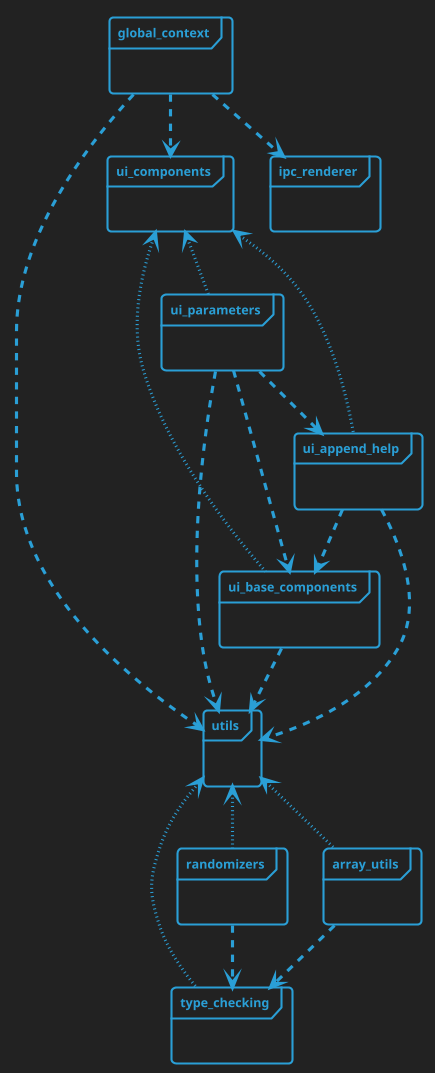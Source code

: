 'MIT License - Copyright (c) 2020-2021 Picorims

@startuml "modules
!theme cyborg-outline
skinparam BackgroundColor #222222
skinparam PackageStyle frame

'package: dotted = export, otherwise = import

package "global_context" {}
global_context ..> utils
global_context ..> ui_components
global_context ..> ipc_renderer

package "ipc_renderer" {}

package "ui_components" {}
ui_components <.[dotted]. ui_base_components
ui_components <.[dotted]. ui_parameters
ui_components <.[dotted]. ui_append_help

package "ui_base_components" {}
ui_base_components ..> utils

package "ui_parameters" {}
ui_parameters ..> utils
ui_parameters ..> ui_base_components
ui_parameters ..> ui_append_help

package "ui_append_help" {}
ui_append_help ..> utils
ui_append_help ..> ui_base_components

package "utils" {}
utils <.[dotted]. type_checking
utils <.[dotted]. randomizers
utils <.[dotted]. array_utils

package "array_utils" {}
array_utils ..> type_checking

package "randomizers" {}
randomizers ..> type_checking

package "type_checking" {}

@enduml